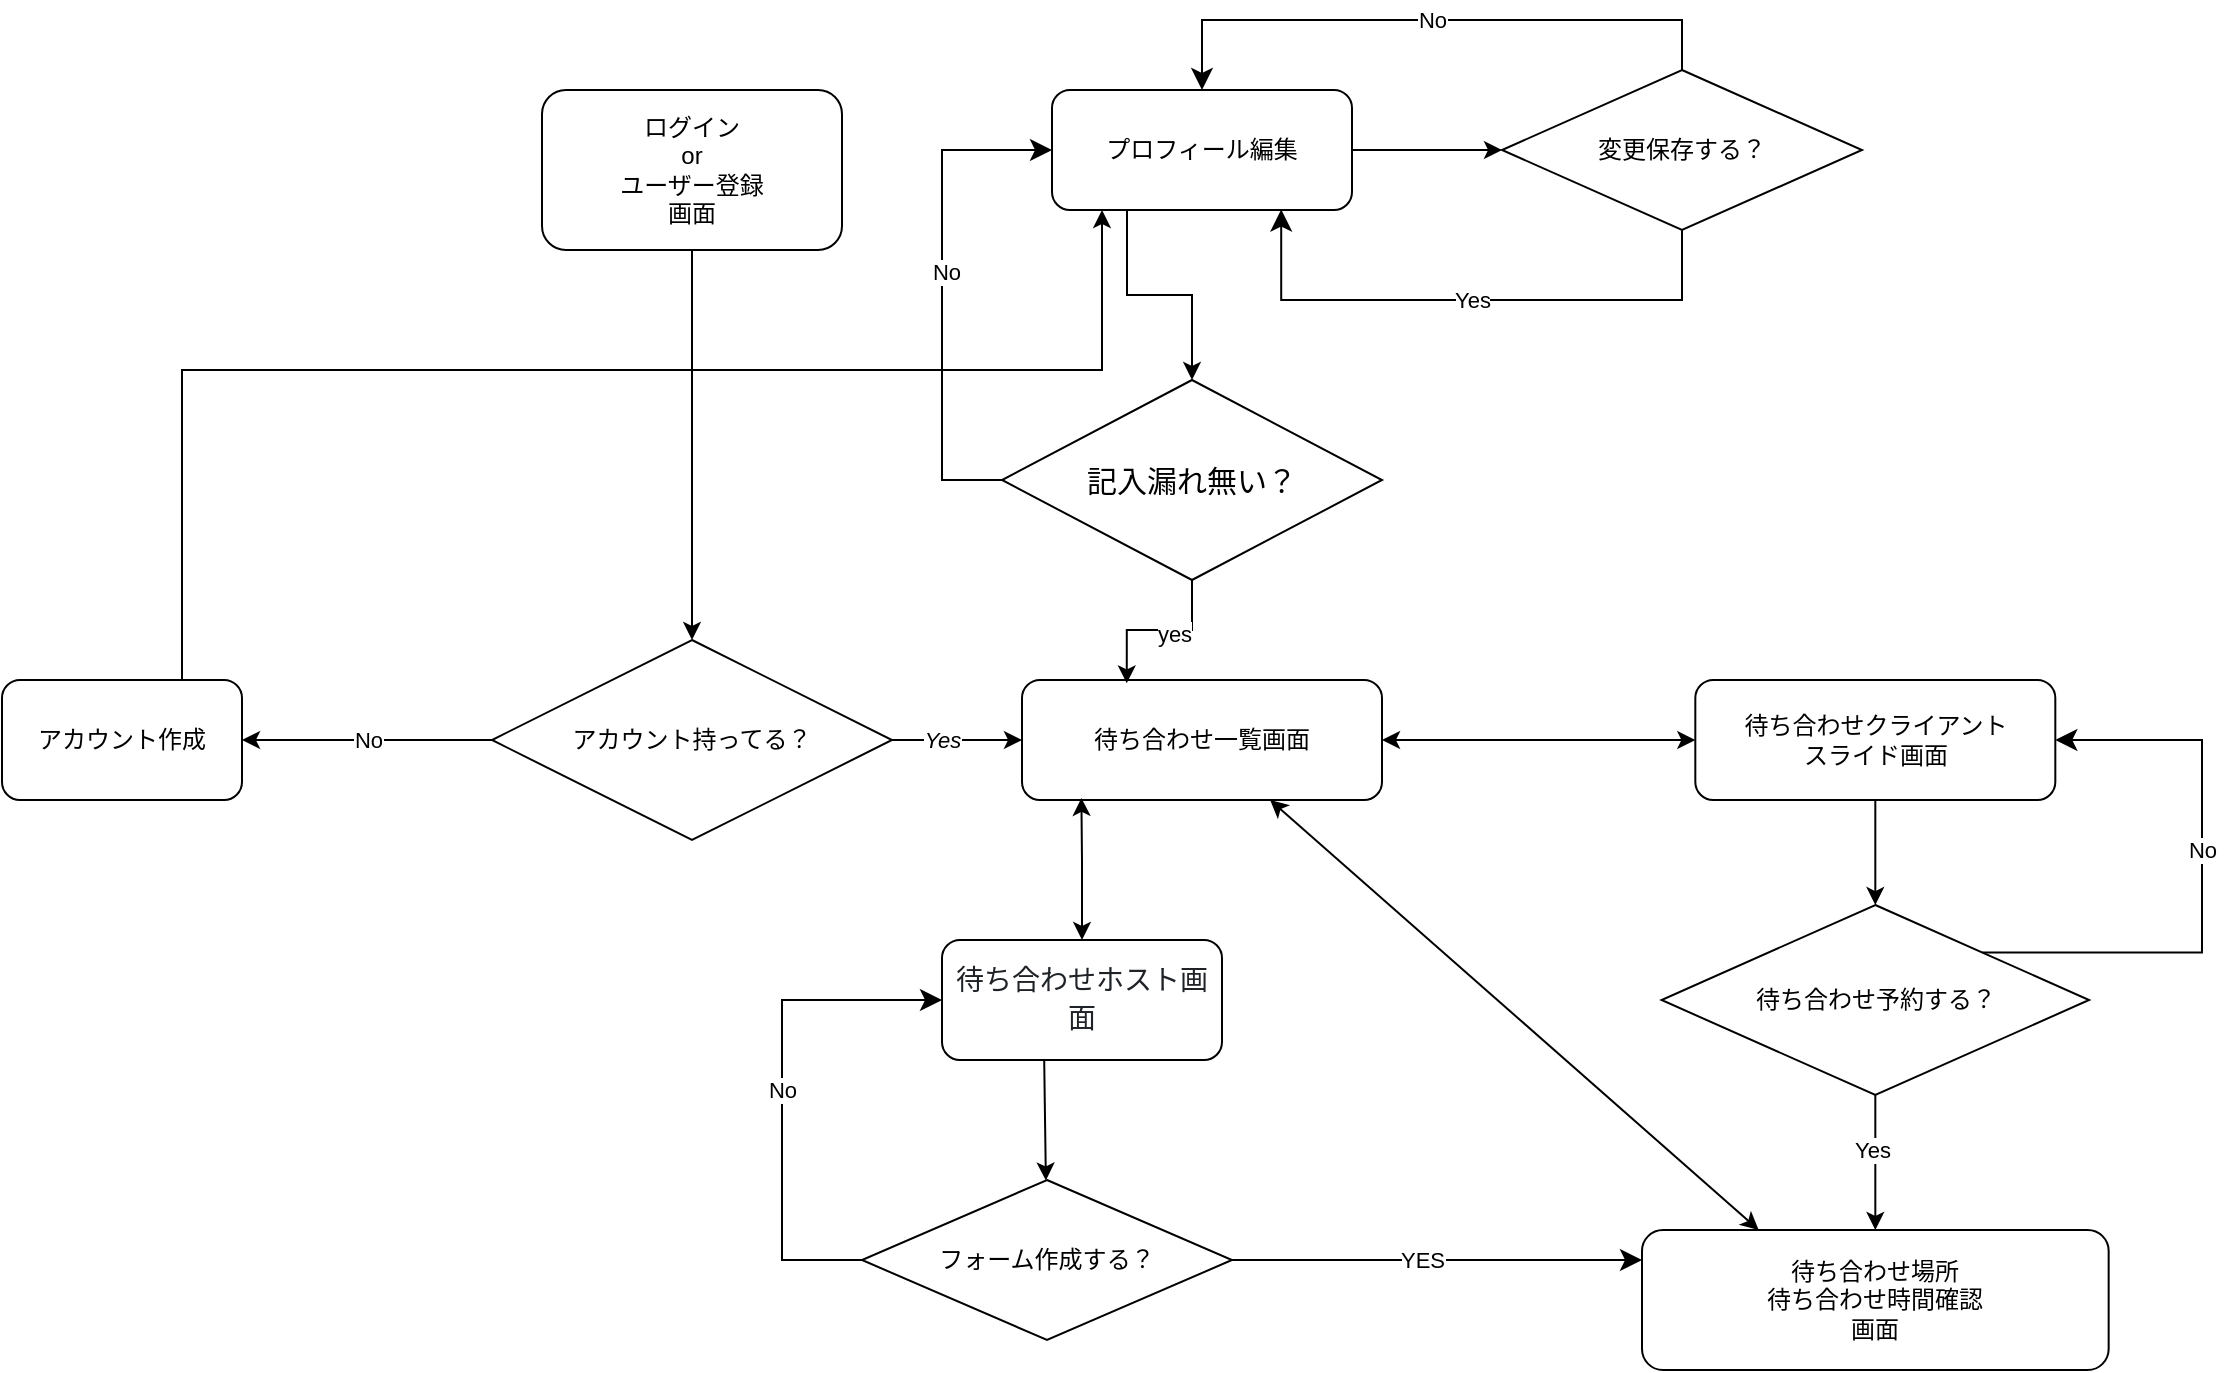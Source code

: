 <mxfile version="21.3.7" type="device">
  <diagram id="C5RBs43oDa-KdzZeNtuy" name="Page-1">
    <mxGraphModel dx="2140" dy="726" grid="1" gridSize="10" guides="1" tooltips="1" connect="1" arrows="1" fold="1" page="1" pageScale="1" pageWidth="827" pageHeight="1169" math="0" shadow="0">
      <root>
        <mxCell id="WIyWlLk6GJQsqaUBKTNV-0" />
        <mxCell id="WIyWlLk6GJQsqaUBKTNV-1" parent="WIyWlLk6GJQsqaUBKTNV-0" />
        <mxCell id="m0gL8d1zl3wzNUjcXdiO-0" value="ログイン&lt;br&gt;or&lt;br&gt;ユーザー登録&lt;br&gt;画面" style="rounded=1;whiteSpace=wrap;html=1;" parent="WIyWlLk6GJQsqaUBKTNV-1" vertex="1">
          <mxGeometry x="-50" y="75" width="150" height="80" as="geometry" />
        </mxCell>
        <mxCell id="m0gL8d1zl3wzNUjcXdiO-1" value="アカウント持ってる？" style="rhombus;whiteSpace=wrap;html=1;" parent="WIyWlLk6GJQsqaUBKTNV-1" vertex="1">
          <mxGeometry x="-75" y="350" width="200" height="100" as="geometry" />
        </mxCell>
        <mxCell id="m0gL8d1zl3wzNUjcXdiO-5" value="" style="endArrow=classic;html=1;rounded=0;" parent="WIyWlLk6GJQsqaUBKTNV-1" source="m0gL8d1zl3wzNUjcXdiO-0" target="m0gL8d1zl3wzNUjcXdiO-1" edge="1">
          <mxGeometry width="50" height="50" relative="1" as="geometry">
            <mxPoint x="40" y="265" as="sourcePoint" />
            <mxPoint x="90" y="215" as="targetPoint" />
          </mxGeometry>
        </mxCell>
        <mxCell id="m0gL8d1zl3wzNUjcXdiO-23" style="edgeStyle=orthogonalEdgeStyle;rounded=0;orthogonalLoop=1;jettySize=auto;html=1;exitX=0.5;exitY=0;exitDx=0;exitDy=0;" parent="WIyWlLk6GJQsqaUBKTNV-1" source="m0gL8d1zl3wzNUjcXdiO-6" target="m0gL8d1zl3wzNUjcXdiO-12" edge="1">
          <mxGeometry relative="1" as="geometry">
            <mxPoint x="260" y="225" as="targetPoint" />
            <Array as="points">
              <mxPoint x="-230" y="215" />
              <mxPoint x="230" y="215" />
            </Array>
          </mxGeometry>
        </mxCell>
        <mxCell id="m0gL8d1zl3wzNUjcXdiO-6" value="アカウント作成" style="rounded=1;whiteSpace=wrap;html=1;" parent="WIyWlLk6GJQsqaUBKTNV-1" vertex="1">
          <mxGeometry x="-320" y="370" width="120" height="60" as="geometry" />
        </mxCell>
        <mxCell id="m0gL8d1zl3wzNUjcXdiO-8" value="" style="endArrow=classic;html=1;rounded=0;" parent="WIyWlLk6GJQsqaUBKTNV-1" source="m0gL8d1zl3wzNUjcXdiO-1" target="m0gL8d1zl3wzNUjcXdiO-6" edge="1">
          <mxGeometry width="50" height="50" relative="1" as="geometry">
            <mxPoint x="40" y="265" as="sourcePoint" />
            <mxPoint x="90" y="215" as="targetPoint" />
          </mxGeometry>
        </mxCell>
        <mxCell id="m0gL8d1zl3wzNUjcXdiO-9" value="No" style="edgeLabel;html=1;align=center;verticalAlign=middle;resizable=0;points=[];" parent="m0gL8d1zl3wzNUjcXdiO-8" vertex="1" connectable="0">
          <mxGeometry x="0.203" y="-2" relative="1" as="geometry">
            <mxPoint x="13" y="2" as="offset" />
          </mxGeometry>
        </mxCell>
        <mxCell id="m0gL8d1zl3wzNUjcXdiO-10" value="待ち合わせ一覧画面" style="rounded=1;whiteSpace=wrap;html=1;" parent="WIyWlLk6GJQsqaUBKTNV-1" vertex="1">
          <mxGeometry x="190" y="370" width="180" height="60" as="geometry" />
        </mxCell>
        <mxCell id="m0gL8d1zl3wzNUjcXdiO-11" value="Yes" style="endArrow=classic;html=1;rounded=0;fontStyle=2" parent="WIyWlLk6GJQsqaUBKTNV-1" source="m0gL8d1zl3wzNUjcXdiO-1" target="m0gL8d1zl3wzNUjcXdiO-10" edge="1">
          <mxGeometry x="-0.231" width="50" height="50" relative="1" as="geometry">
            <mxPoint x="125" y="400" as="sourcePoint" />
            <mxPoint x="90" y="390" as="targetPoint" />
            <mxPoint as="offset" />
          </mxGeometry>
        </mxCell>
        <mxCell id="m0gL8d1zl3wzNUjcXdiO-25" style="edgeStyle=orthogonalEdgeStyle;rounded=0;orthogonalLoop=1;jettySize=auto;html=1;exitX=0.5;exitY=1;exitDx=0;exitDy=0;entryX=0.291;entryY=0.028;entryDx=0;entryDy=0;entryPerimeter=0;" parent="WIyWlLk6GJQsqaUBKTNV-1" source="X1hEhQ4lD6fHzQ-npfAj-0" target="m0gL8d1zl3wzNUjcXdiO-10" edge="1">
          <mxGeometry relative="1" as="geometry" />
        </mxCell>
        <mxCell id="X1hEhQ4lD6fHzQ-npfAj-2" value="yes" style="edgeLabel;html=1;align=center;verticalAlign=middle;resizable=0;points=[];" vertex="1" connectable="0" parent="m0gL8d1zl3wzNUjcXdiO-25">
          <mxGeometry x="-0.197" y="2" relative="1" as="geometry">
            <mxPoint as="offset" />
          </mxGeometry>
        </mxCell>
        <mxCell id="m0gL8d1zl3wzNUjcXdiO-12" value="プロフィール編集" style="rounded=1;whiteSpace=wrap;html=1;" parent="WIyWlLk6GJQsqaUBKTNV-1" vertex="1">
          <mxGeometry x="205" y="75" width="150" height="60" as="geometry" />
        </mxCell>
        <mxCell id="m0gL8d1zl3wzNUjcXdiO-27" value="&lt;div style=&quot;color: rgb(31, 35, 40); background-color: rgb(255, 255, 255); font-family: &amp;quot;Ricty Diminished&amp;quot;, Consolas, &amp;quot;Courier New&amp;quot;, monospace; font-size: 14px; line-height: 19px;&quot;&gt;待ち合わせホスト画面&lt;/div&gt;" style="rounded=1;whiteSpace=wrap;html=1;" parent="WIyWlLk6GJQsqaUBKTNV-1" vertex="1">
          <mxGeometry x="150" y="500" width="140" height="60" as="geometry" />
        </mxCell>
        <mxCell id="m0gL8d1zl3wzNUjcXdiO-28" value="" style="endArrow=classic;startArrow=classic;html=1;rounded=0;entryX=0.165;entryY=0.983;entryDx=0;entryDy=0;entryPerimeter=0;" parent="WIyWlLk6GJQsqaUBKTNV-1" source="m0gL8d1zl3wzNUjcXdiO-27" target="m0gL8d1zl3wzNUjcXdiO-10" edge="1">
          <mxGeometry width="50" height="50" relative="1" as="geometry">
            <mxPoint x="40" y="440" as="sourcePoint" />
            <mxPoint x="90" y="390" as="targetPoint" />
            <Array as="points">
              <mxPoint x="220" y="460" />
            </Array>
          </mxGeometry>
        </mxCell>
        <mxCell id="m0gL8d1zl3wzNUjcXdiO-30" value="変更保存する？" style="rhombus;whiteSpace=wrap;html=1;" parent="WIyWlLk6GJQsqaUBKTNV-1" vertex="1">
          <mxGeometry x="430" y="65" width="180" height="80" as="geometry" />
        </mxCell>
        <mxCell id="m0gL8d1zl3wzNUjcXdiO-33" value="フォーム作成する？" style="rhombus;whiteSpace=wrap;html=1;" parent="WIyWlLk6GJQsqaUBKTNV-1" vertex="1">
          <mxGeometry x="110" y="620" width="185" height="80" as="geometry" />
        </mxCell>
        <mxCell id="m0gL8d1zl3wzNUjcXdiO-34" value="" style="endArrow=classic;html=1;rounded=0;exitX=0.365;exitY=1.005;exitDx=0;exitDy=0;exitPerimeter=0;" parent="WIyWlLk6GJQsqaUBKTNV-1" source="m0gL8d1zl3wzNUjcXdiO-27" target="m0gL8d1zl3wzNUjcXdiO-33" edge="1">
          <mxGeometry width="50" height="50" relative="1" as="geometry">
            <mxPoint x="190" y="620" as="sourcePoint" />
            <mxPoint x="240" y="570" as="targetPoint" />
          </mxGeometry>
        </mxCell>
        <mxCell id="m0gL8d1zl3wzNUjcXdiO-35" value="" style="edgeStyle=segmentEdgeStyle;endArrow=classic;html=1;curved=0;rounded=0;endSize=8;startSize=8;" parent="WIyWlLk6GJQsqaUBKTNV-1" source="m0gL8d1zl3wzNUjcXdiO-33" target="m0gL8d1zl3wzNUjcXdiO-46" edge="1">
          <mxGeometry width="50" height="50" relative="1" as="geometry">
            <mxPoint x="290" y="660" as="sourcePoint" />
            <mxPoint x="340" y="610" as="targetPoint" />
          </mxGeometry>
        </mxCell>
        <mxCell id="m0gL8d1zl3wzNUjcXdiO-36" value="YES" style="edgeLabel;html=1;align=center;verticalAlign=middle;resizable=0;points=[];" parent="m0gL8d1zl3wzNUjcXdiO-35" vertex="1" connectable="0">
          <mxGeometry x="-0.429" y="-1" relative="1" as="geometry">
            <mxPoint x="36" y="-1" as="offset" />
          </mxGeometry>
        </mxCell>
        <mxCell id="m0gL8d1zl3wzNUjcXdiO-37" value="No" style="edgeStyle=segmentEdgeStyle;endArrow=classic;html=1;curved=0;rounded=0;endSize=8;startSize=8;" parent="WIyWlLk6GJQsqaUBKTNV-1" source="m0gL8d1zl3wzNUjcXdiO-33" target="m0gL8d1zl3wzNUjcXdiO-27" edge="1">
          <mxGeometry width="50" height="50" relative="1" as="geometry">
            <mxPoint x="60" y="660" as="sourcePoint" />
            <mxPoint x="70" y="530" as="targetPoint" />
            <Array as="points">
              <mxPoint x="70" y="660" />
              <mxPoint x="70" y="530" />
            </Array>
          </mxGeometry>
        </mxCell>
        <mxCell id="m0gL8d1zl3wzNUjcXdiO-40" value="Yes" style="edgeStyle=segmentEdgeStyle;endArrow=classic;html=1;curved=0;rounded=0;endSize=8;startSize=8;exitX=0.5;exitY=1;exitDx=0;exitDy=0;entryX=0.764;entryY=0.996;entryDx=0;entryDy=0;entryPerimeter=0;" parent="WIyWlLk6GJQsqaUBKTNV-1" source="m0gL8d1zl3wzNUjcXdiO-30" target="m0gL8d1zl3wzNUjcXdiO-12" edge="1">
          <mxGeometry width="50" height="50" relative="1" as="geometry">
            <mxPoint x="330" y="255" as="sourcePoint" />
            <mxPoint x="380" y="205" as="targetPoint" />
            <Array as="points">
              <mxPoint x="520" y="180" />
              <mxPoint x="320" y="180" />
            </Array>
          </mxGeometry>
        </mxCell>
        <mxCell id="m0gL8d1zl3wzNUjcXdiO-41" value="No" style="edgeStyle=segmentEdgeStyle;endArrow=classic;html=1;curved=0;rounded=0;endSize=8;startSize=8;exitX=0.5;exitY=0;exitDx=0;exitDy=0;entryX=0.5;entryY=0;entryDx=0;entryDy=0;" parent="WIyWlLk6GJQsqaUBKTNV-1" source="m0gL8d1zl3wzNUjcXdiO-30" target="m0gL8d1zl3wzNUjcXdiO-12" edge="1">
          <mxGeometry width="50" height="50" relative="1" as="geometry">
            <mxPoint x="330" y="100" as="sourcePoint" />
            <mxPoint x="380" y="50" as="targetPoint" />
            <Array as="points">
              <mxPoint x="520" y="40" />
              <mxPoint x="280" y="40" />
            </Array>
          </mxGeometry>
        </mxCell>
        <mxCell id="m0gL8d1zl3wzNUjcXdiO-42" value="待ち合わせクライアント&lt;br&gt;スライド画面" style="rounded=1;whiteSpace=wrap;html=1;" parent="WIyWlLk6GJQsqaUBKTNV-1" vertex="1">
          <mxGeometry x="526.66" y="370" width="180" height="60" as="geometry" />
        </mxCell>
        <mxCell id="m0gL8d1zl3wzNUjcXdiO-44" value="待ち合わせ予約する？" style="rhombus;whiteSpace=wrap;html=1;" parent="WIyWlLk6GJQsqaUBKTNV-1" vertex="1">
          <mxGeometry x="509.79" y="482.5" width="213.75" height="95" as="geometry" />
        </mxCell>
        <mxCell id="m0gL8d1zl3wzNUjcXdiO-45" value="" style="endArrow=classic;html=1;rounded=0;exitX=0.5;exitY=1;exitDx=0;exitDy=0;" parent="WIyWlLk6GJQsqaUBKTNV-1" source="m0gL8d1zl3wzNUjcXdiO-42" target="m0gL8d1zl3wzNUjcXdiO-44" edge="1">
          <mxGeometry width="50" height="50" relative="1" as="geometry">
            <mxPoint x="504.79" y="535" as="sourcePoint" />
            <mxPoint x="554.79" y="485" as="targetPoint" />
          </mxGeometry>
        </mxCell>
        <mxCell id="m0gL8d1zl3wzNUjcXdiO-46" value="待ち合わせ場所&lt;br&gt;待ち合わせ時間確認&lt;br&gt;画面" style="rounded=1;whiteSpace=wrap;html=1;" parent="WIyWlLk6GJQsqaUBKTNV-1" vertex="1">
          <mxGeometry x="500" y="645" width="233.33" height="70" as="geometry" />
        </mxCell>
        <mxCell id="m0gL8d1zl3wzNUjcXdiO-47" value="" style="endArrow=classic;html=1;rounded=0;exitX=0.5;exitY=1;exitDx=0;exitDy=0;" parent="WIyWlLk6GJQsqaUBKTNV-1" source="m0gL8d1zl3wzNUjcXdiO-44" target="m0gL8d1zl3wzNUjcXdiO-46" edge="1">
          <mxGeometry width="50" height="50" relative="1" as="geometry">
            <mxPoint x="354.79" y="655" as="sourcePoint" />
            <mxPoint x="614.788" y="775" as="targetPoint" />
          </mxGeometry>
        </mxCell>
        <mxCell id="m0gL8d1zl3wzNUjcXdiO-48" value="Yes" style="edgeLabel;html=1;align=center;verticalAlign=middle;resizable=0;points=[];" parent="m0gL8d1zl3wzNUjcXdiO-47" vertex="1" connectable="0">
          <mxGeometry x="-0.206" y="-2" relative="1" as="geometry">
            <mxPoint as="offset" />
          </mxGeometry>
        </mxCell>
        <mxCell id="m0gL8d1zl3wzNUjcXdiO-50" value="" style="endArrow=classic;startArrow=classic;html=1;rounded=0;exitX=1;exitY=0.5;exitDx=0;exitDy=0;" parent="WIyWlLk6GJQsqaUBKTNV-1" source="m0gL8d1zl3wzNUjcXdiO-10" target="m0gL8d1zl3wzNUjcXdiO-42" edge="1">
          <mxGeometry width="50" height="50" relative="1" as="geometry">
            <mxPoint x="370" y="400" as="sourcePoint" />
            <mxPoint x="460" y="400" as="targetPoint" />
          </mxGeometry>
        </mxCell>
        <mxCell id="m0gL8d1zl3wzNUjcXdiO-51" value="" style="endArrow=classic;startArrow=classic;html=1;rounded=0;exitX=0.25;exitY=0;exitDx=0;exitDy=0;" parent="WIyWlLk6GJQsqaUBKTNV-1" source="m0gL8d1zl3wzNUjcXdiO-46" target="m0gL8d1zl3wzNUjcXdiO-10" edge="1">
          <mxGeometry width="50" height="50" relative="1" as="geometry">
            <mxPoint x="290" y="455" as="sourcePoint" />
            <mxPoint x="340" y="405" as="targetPoint" />
          </mxGeometry>
        </mxCell>
        <mxCell id="m0gL8d1zl3wzNUjcXdiO-54" value="No" style="edgeStyle=segmentEdgeStyle;endArrow=classic;html=1;curved=0;rounded=0;endSize=8;startSize=8;exitX=1;exitY=0;exitDx=0;exitDy=0;entryX=1;entryY=0.5;entryDx=0;entryDy=0;" parent="WIyWlLk6GJQsqaUBKTNV-1" source="m0gL8d1zl3wzNUjcXdiO-44" target="m0gL8d1zl3wzNUjcXdiO-42" edge="1">
          <mxGeometry x="0.113" width="50" height="50" relative="1" as="geometry">
            <mxPoint x="700" y="495" as="sourcePoint" />
            <mxPoint x="750" y="445" as="targetPoint" />
            <Array as="points">
              <mxPoint x="780" y="506" />
              <mxPoint x="780" y="400" />
            </Array>
            <mxPoint as="offset" />
          </mxGeometry>
        </mxCell>
        <mxCell id="X1hEhQ4lD6fHzQ-npfAj-1" value="" style="edgeStyle=orthogonalEdgeStyle;rounded=0;orthogonalLoop=1;jettySize=auto;html=1;exitX=0.25;exitY=1;exitDx=0;exitDy=0;" edge="1" parent="WIyWlLk6GJQsqaUBKTNV-1" source="m0gL8d1zl3wzNUjcXdiO-12" target="X1hEhQ4lD6fHzQ-npfAj-0">
          <mxGeometry relative="1" as="geometry">
            <mxPoint x="243" y="135" as="sourcePoint" />
            <mxPoint x="242" y="372" as="targetPoint" />
          </mxGeometry>
        </mxCell>
        <mxCell id="X1hEhQ4lD6fHzQ-npfAj-0" value="&lt;font style=&quot;font-size: 15px;&quot;&gt;記入漏れ無い？&lt;/font&gt;" style="rhombus;whiteSpace=wrap;html=1;align=center;fillStyle=auto;" vertex="1" parent="WIyWlLk6GJQsqaUBKTNV-1">
          <mxGeometry x="180" y="220" width="190" height="100" as="geometry" />
        </mxCell>
        <mxCell id="X1hEhQ4lD6fHzQ-npfAj-5" value="" style="edgeStyle=elbowEdgeStyle;elbow=horizontal;endArrow=classic;html=1;curved=0;rounded=0;endSize=8;startSize=8;" edge="1" parent="WIyWlLk6GJQsqaUBKTNV-1" source="X1hEhQ4lD6fHzQ-npfAj-0" target="m0gL8d1zl3wzNUjcXdiO-12">
          <mxGeometry width="50" height="50" relative="1" as="geometry">
            <mxPoint x="250" y="310" as="sourcePoint" />
            <mxPoint x="300" y="260" as="targetPoint" />
            <Array as="points">
              <mxPoint x="150" y="270" />
            </Array>
          </mxGeometry>
        </mxCell>
        <mxCell id="X1hEhQ4lD6fHzQ-npfAj-6" value="No" style="edgeLabel;html=1;align=center;verticalAlign=middle;resizable=0;points=[];" vertex="1" connectable="0" parent="X1hEhQ4lD6fHzQ-npfAj-5">
          <mxGeometry x="0.074" y="-2" relative="1" as="geometry">
            <mxPoint as="offset" />
          </mxGeometry>
        </mxCell>
        <mxCell id="X1hEhQ4lD6fHzQ-npfAj-8" value="" style="edgeStyle=orthogonalEdgeStyle;rounded=0;orthogonalLoop=1;jettySize=auto;html=1;exitX=1;exitY=0.5;exitDx=0;exitDy=0;" edge="1" parent="WIyWlLk6GJQsqaUBKTNV-1" source="m0gL8d1zl3wzNUjcXdiO-12" target="m0gL8d1zl3wzNUjcXdiO-30">
          <mxGeometry relative="1" as="geometry">
            <mxPoint x="355" y="105" as="sourcePoint" />
            <mxPoint x="390" y="105" as="targetPoint" />
          </mxGeometry>
        </mxCell>
      </root>
    </mxGraphModel>
  </diagram>
</mxfile>
